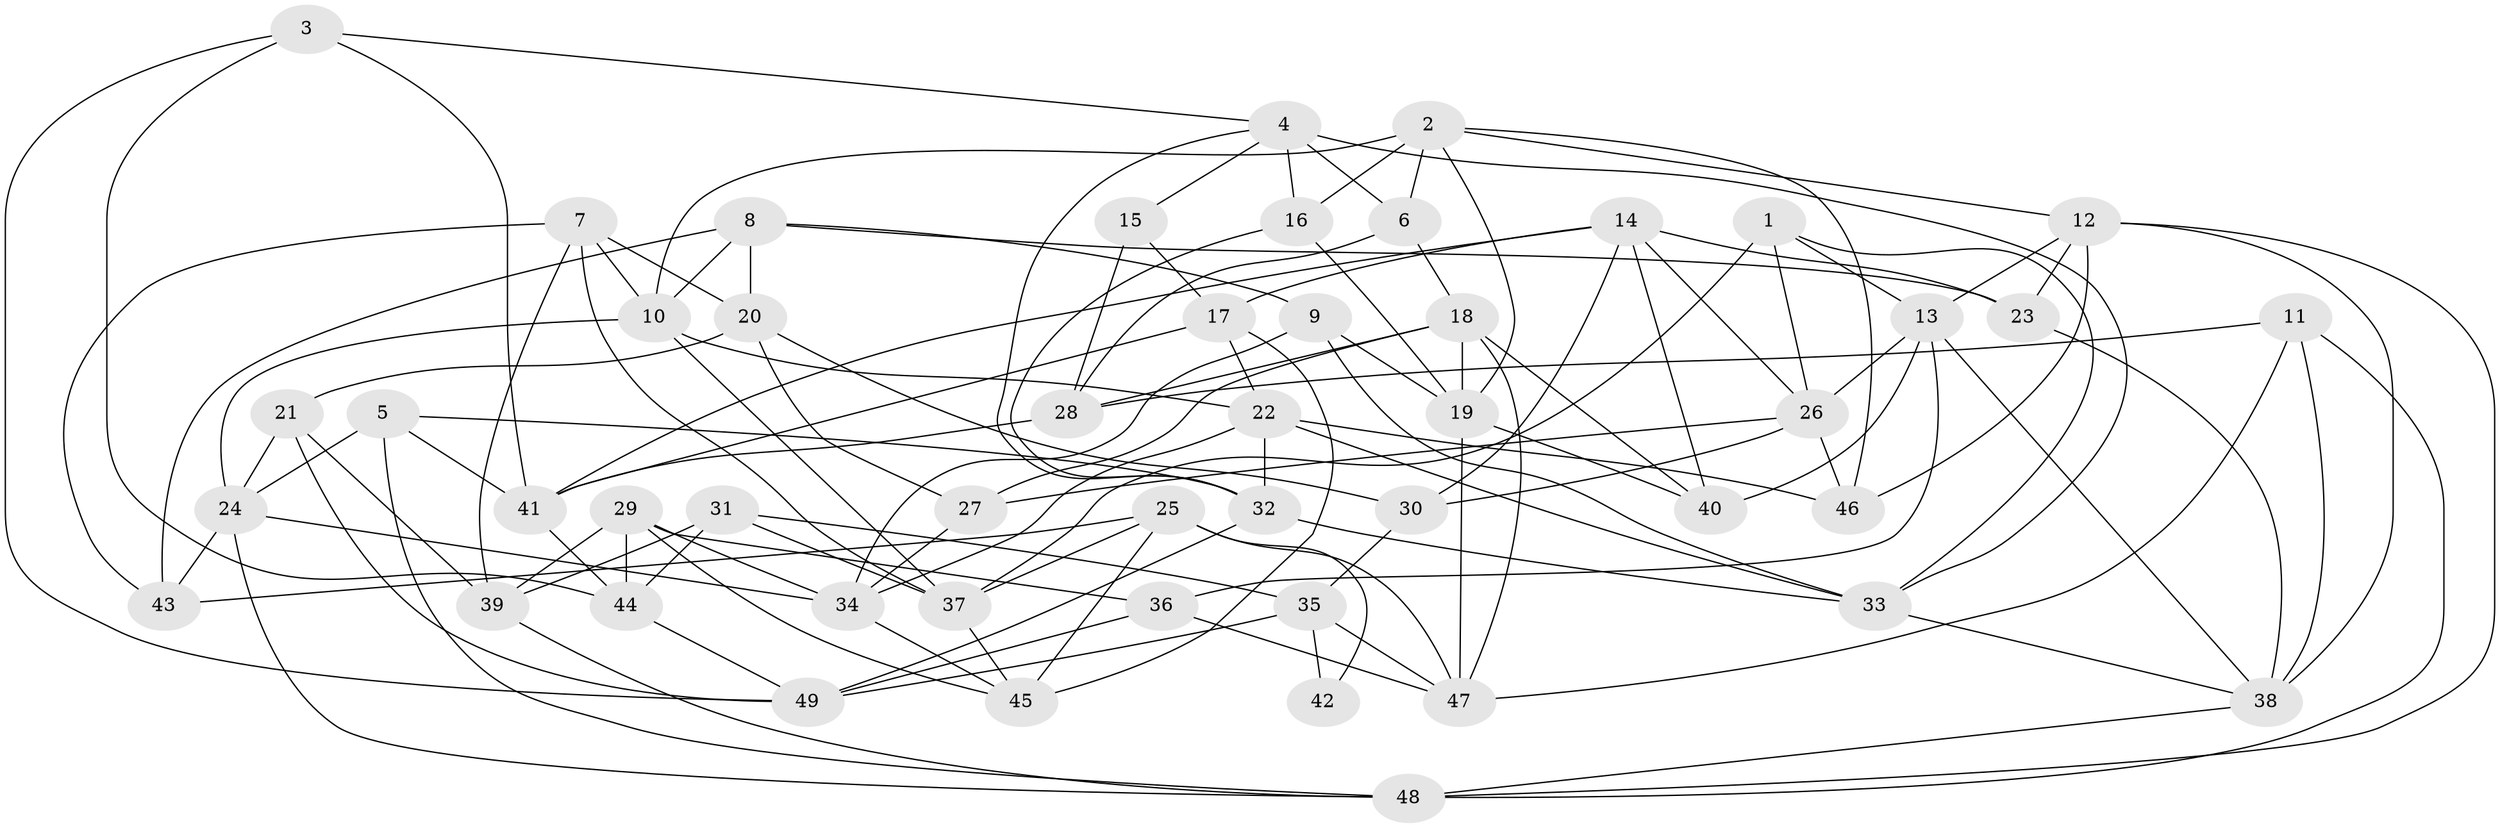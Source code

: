 // original degree distribution, {4: 1.0}
// Generated by graph-tools (version 1.1) at 2025/38/03/04/25 23:38:09]
// undirected, 49 vertices, 122 edges
graph export_dot {
  node [color=gray90,style=filled];
  1;
  2;
  3;
  4;
  5;
  6;
  7;
  8;
  9;
  10;
  11;
  12;
  13;
  14;
  15;
  16;
  17;
  18;
  19;
  20;
  21;
  22;
  23;
  24;
  25;
  26;
  27;
  28;
  29;
  30;
  31;
  32;
  33;
  34;
  35;
  36;
  37;
  38;
  39;
  40;
  41;
  42;
  43;
  44;
  45;
  46;
  47;
  48;
  49;
  1 -- 13 [weight=1.0];
  1 -- 26 [weight=1.0];
  1 -- 33 [weight=1.0];
  1 -- 37 [weight=1.0];
  2 -- 6 [weight=1.0];
  2 -- 10 [weight=1.0];
  2 -- 12 [weight=1.0];
  2 -- 16 [weight=1.0];
  2 -- 19 [weight=1.0];
  2 -- 46 [weight=1.0];
  3 -- 4 [weight=1.0];
  3 -- 41 [weight=1.0];
  3 -- 44 [weight=1.0];
  3 -- 49 [weight=1.0];
  4 -- 6 [weight=1.0];
  4 -- 15 [weight=1.0];
  4 -- 16 [weight=1.0];
  4 -- 32 [weight=1.0];
  4 -- 33 [weight=1.0];
  5 -- 24 [weight=1.0];
  5 -- 32 [weight=1.0];
  5 -- 41 [weight=1.0];
  5 -- 48 [weight=1.0];
  6 -- 18 [weight=1.0];
  6 -- 28 [weight=1.0];
  7 -- 10 [weight=1.0];
  7 -- 20 [weight=1.0];
  7 -- 37 [weight=1.0];
  7 -- 39 [weight=2.0];
  7 -- 43 [weight=1.0];
  8 -- 9 [weight=1.0];
  8 -- 10 [weight=1.0];
  8 -- 20 [weight=2.0];
  8 -- 23 [weight=1.0];
  8 -- 43 [weight=1.0];
  9 -- 19 [weight=1.0];
  9 -- 33 [weight=1.0];
  9 -- 34 [weight=1.0];
  10 -- 22 [weight=1.0];
  10 -- 24 [weight=1.0];
  10 -- 37 [weight=1.0];
  11 -- 28 [weight=1.0];
  11 -- 38 [weight=1.0];
  11 -- 47 [weight=1.0];
  11 -- 48 [weight=1.0];
  12 -- 13 [weight=1.0];
  12 -- 23 [weight=1.0];
  12 -- 38 [weight=1.0];
  12 -- 46 [weight=1.0];
  12 -- 48 [weight=1.0];
  13 -- 26 [weight=1.0];
  13 -- 36 [weight=1.0];
  13 -- 38 [weight=1.0];
  13 -- 40 [weight=1.0];
  14 -- 17 [weight=1.0];
  14 -- 23 [weight=1.0];
  14 -- 26 [weight=1.0];
  14 -- 30 [weight=1.0];
  14 -- 40 [weight=1.0];
  14 -- 41 [weight=1.0];
  15 -- 17 [weight=1.0];
  15 -- 28 [weight=2.0];
  16 -- 19 [weight=1.0];
  16 -- 32 [weight=1.0];
  17 -- 22 [weight=1.0];
  17 -- 41 [weight=1.0];
  17 -- 45 [weight=2.0];
  18 -- 19 [weight=1.0];
  18 -- 27 [weight=1.0];
  18 -- 28 [weight=1.0];
  18 -- 40 [weight=1.0];
  18 -- 47 [weight=1.0];
  19 -- 40 [weight=1.0];
  19 -- 47 [weight=1.0];
  20 -- 21 [weight=1.0];
  20 -- 27 [weight=1.0];
  20 -- 30 [weight=1.0];
  21 -- 24 [weight=1.0];
  21 -- 39 [weight=1.0];
  21 -- 49 [weight=1.0];
  22 -- 32 [weight=1.0];
  22 -- 33 [weight=1.0];
  22 -- 34 [weight=1.0];
  22 -- 46 [weight=1.0];
  23 -- 38 [weight=1.0];
  24 -- 34 [weight=1.0];
  24 -- 43 [weight=1.0];
  24 -- 48 [weight=1.0];
  25 -- 37 [weight=1.0];
  25 -- 42 [weight=2.0];
  25 -- 43 [weight=1.0];
  25 -- 45 [weight=1.0];
  25 -- 47 [weight=1.0];
  26 -- 27 [weight=1.0];
  26 -- 30 [weight=1.0];
  26 -- 46 [weight=1.0];
  27 -- 34 [weight=1.0];
  28 -- 41 [weight=1.0];
  29 -- 34 [weight=1.0];
  29 -- 36 [weight=1.0];
  29 -- 39 [weight=1.0];
  29 -- 44 [weight=2.0];
  29 -- 45 [weight=1.0];
  30 -- 35 [weight=1.0];
  31 -- 35 [weight=1.0];
  31 -- 37 [weight=1.0];
  31 -- 39 [weight=1.0];
  31 -- 44 [weight=1.0];
  32 -- 33 [weight=1.0];
  32 -- 49 [weight=1.0];
  33 -- 38 [weight=1.0];
  34 -- 45 [weight=1.0];
  35 -- 42 [weight=2.0];
  35 -- 47 [weight=1.0];
  35 -- 49 [weight=1.0];
  36 -- 47 [weight=1.0];
  36 -- 49 [weight=1.0];
  37 -- 45 [weight=1.0];
  38 -- 48 [weight=1.0];
  39 -- 48 [weight=1.0];
  41 -- 44 [weight=1.0];
  44 -- 49 [weight=1.0];
}
